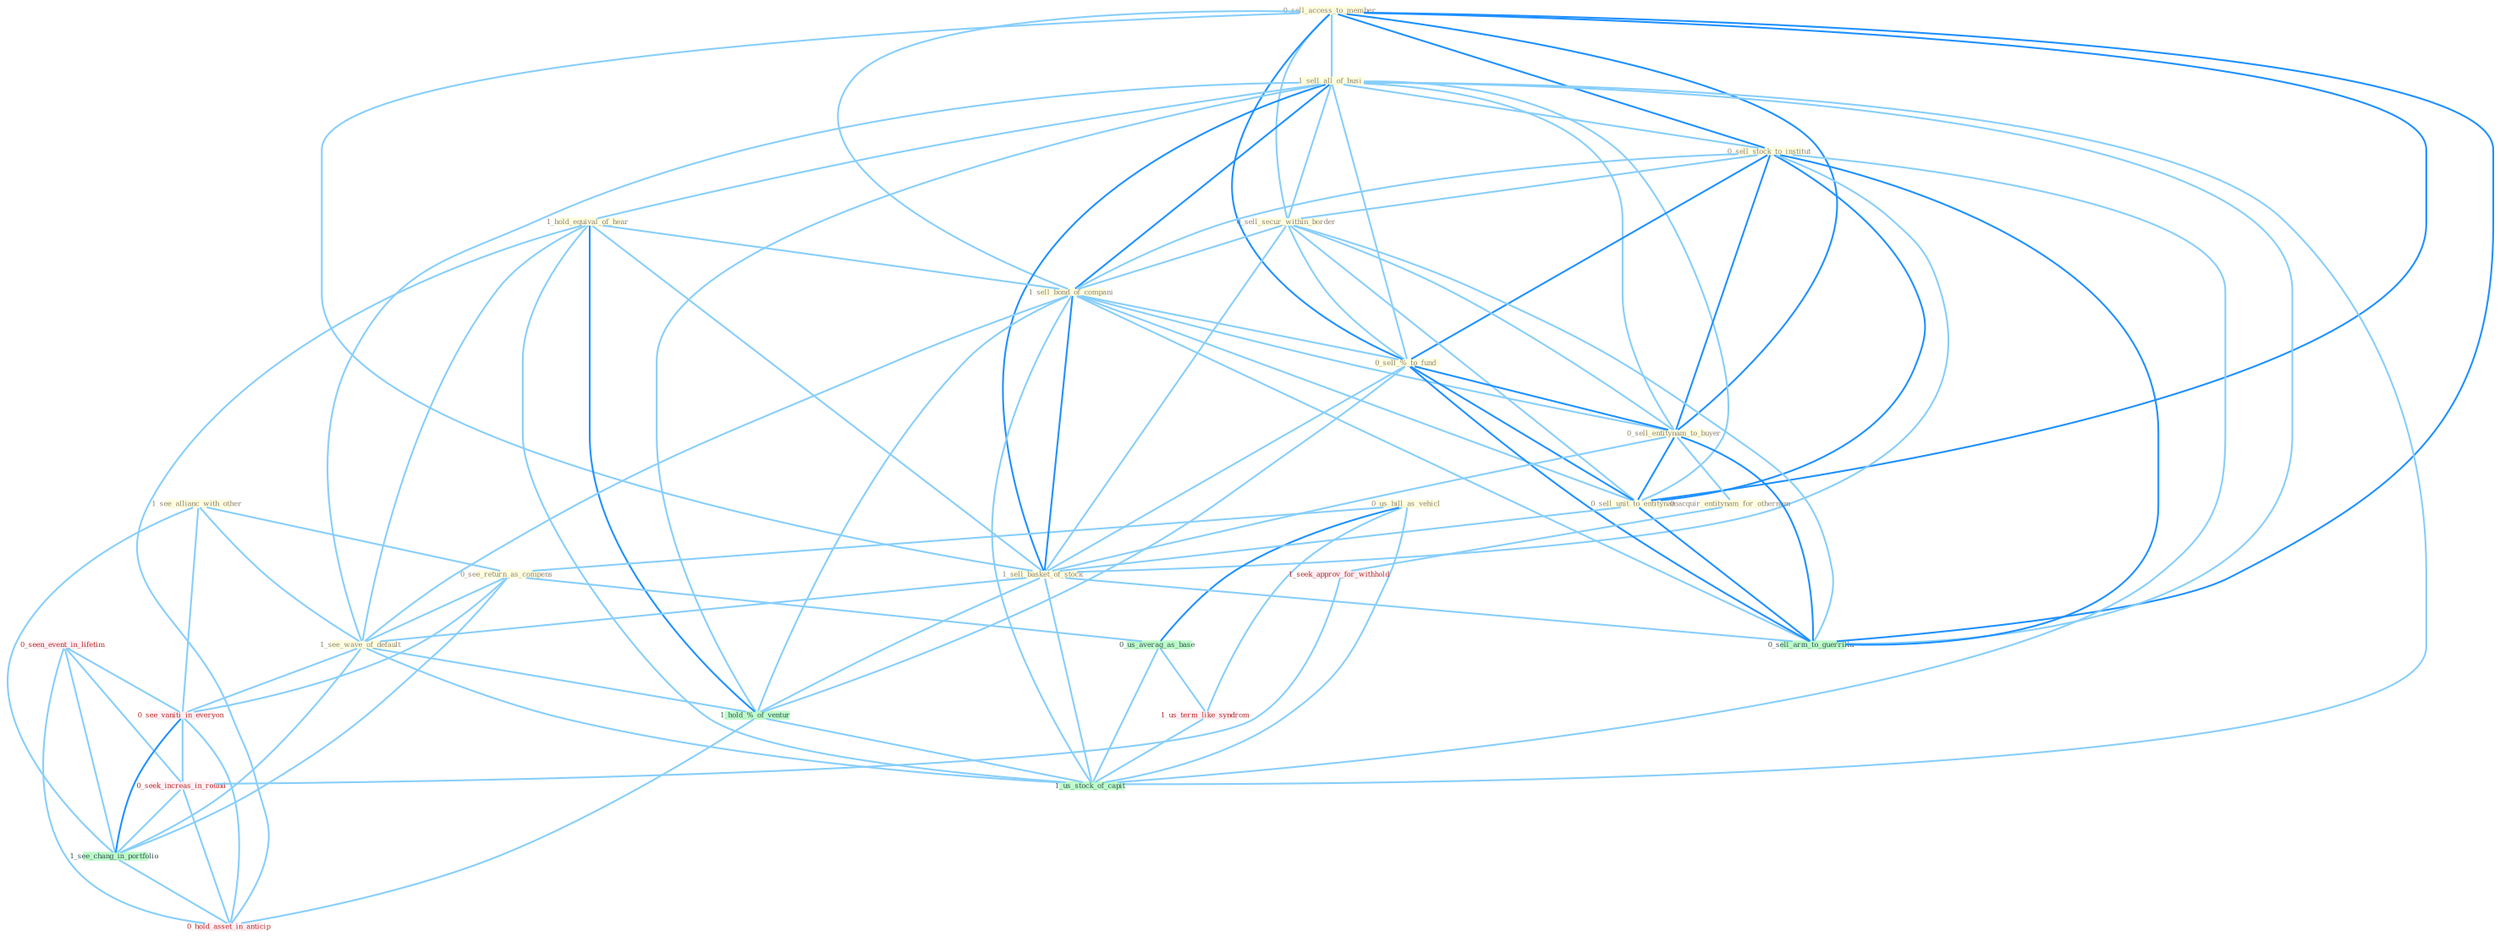 Graph G{ 
    node
    [shape=polygon,style=filled,width=.5,height=.06,color="#BDFCC9",fixedsize=true,fontsize=4,
    fontcolor="#2f4f4f"];
    {node
    [color="#ffffe0", fontcolor="#8b7d6b"] "0_sell_access_to_member " "1_sell_all_of_busi " "1_hold_equival_of_hear " "0_sell_stock_to_institut " "0_us_bill_as_vehicl " "1_see_allianc_with_other " "0_sell_secur_within_border " "1_sell_bond_of_compani " "0_sell_%_to_fund " "0_sell_entitynam_to_buyer " "0_sell_unit_to_entitynam " "1_sell_basket_of_stock " "0_see_return_as_compens " "1_see_wave_of_default " "0_acquir_entitynam_for_othernum "}
{node [color="#fff0f5", fontcolor="#b22222"] "0_seen_event_in_lifetim " "1_us_term_like_syndrom " "1_seek_approv_for_withhold " "0_see_vaniti_in_everyon " "0_seek_increas_in_round " "0_hold_asset_in_anticip "}
edge [color="#B0E2FF"];

	"0_sell_access_to_member " -- "1_sell_all_of_busi " [w="1", color="#87cefa" ];
	"0_sell_access_to_member " -- "0_sell_stock_to_institut " [w="2", color="#1e90ff" , len=0.8];
	"0_sell_access_to_member " -- "0_sell_secur_within_border " [w="1", color="#87cefa" ];
	"0_sell_access_to_member " -- "1_sell_bond_of_compani " [w="1", color="#87cefa" ];
	"0_sell_access_to_member " -- "0_sell_%_to_fund " [w="2", color="#1e90ff" , len=0.8];
	"0_sell_access_to_member " -- "0_sell_entitynam_to_buyer " [w="2", color="#1e90ff" , len=0.8];
	"0_sell_access_to_member " -- "0_sell_unit_to_entitynam " [w="2", color="#1e90ff" , len=0.8];
	"0_sell_access_to_member " -- "1_sell_basket_of_stock " [w="1", color="#87cefa" ];
	"0_sell_access_to_member " -- "0_sell_arm_to_guerrilla " [w="2", color="#1e90ff" , len=0.8];
	"1_sell_all_of_busi " -- "1_hold_equival_of_hear " [w="1", color="#87cefa" ];
	"1_sell_all_of_busi " -- "0_sell_stock_to_institut " [w="1", color="#87cefa" ];
	"1_sell_all_of_busi " -- "0_sell_secur_within_border " [w="1", color="#87cefa" ];
	"1_sell_all_of_busi " -- "1_sell_bond_of_compani " [w="2", color="#1e90ff" , len=0.8];
	"1_sell_all_of_busi " -- "0_sell_%_to_fund " [w="1", color="#87cefa" ];
	"1_sell_all_of_busi " -- "0_sell_entitynam_to_buyer " [w="1", color="#87cefa" ];
	"1_sell_all_of_busi " -- "0_sell_unit_to_entitynam " [w="1", color="#87cefa" ];
	"1_sell_all_of_busi " -- "1_sell_basket_of_stock " [w="2", color="#1e90ff" , len=0.8];
	"1_sell_all_of_busi " -- "1_see_wave_of_default " [w="1", color="#87cefa" ];
	"1_sell_all_of_busi " -- "1_hold_%_of_ventur " [w="1", color="#87cefa" ];
	"1_sell_all_of_busi " -- "0_sell_arm_to_guerrilla " [w="1", color="#87cefa" ];
	"1_sell_all_of_busi " -- "1_us_stock_of_capit " [w="1", color="#87cefa" ];
	"1_hold_equival_of_hear " -- "1_sell_bond_of_compani " [w="1", color="#87cefa" ];
	"1_hold_equival_of_hear " -- "1_sell_basket_of_stock " [w="1", color="#87cefa" ];
	"1_hold_equival_of_hear " -- "1_see_wave_of_default " [w="1", color="#87cefa" ];
	"1_hold_equival_of_hear " -- "1_hold_%_of_ventur " [w="2", color="#1e90ff" , len=0.8];
	"1_hold_equival_of_hear " -- "1_us_stock_of_capit " [w="1", color="#87cefa" ];
	"1_hold_equival_of_hear " -- "0_hold_asset_in_anticip " [w="1", color="#87cefa" ];
	"0_sell_stock_to_institut " -- "0_sell_secur_within_border " [w="1", color="#87cefa" ];
	"0_sell_stock_to_institut " -- "1_sell_bond_of_compani " [w="1", color="#87cefa" ];
	"0_sell_stock_to_institut " -- "0_sell_%_to_fund " [w="2", color="#1e90ff" , len=0.8];
	"0_sell_stock_to_institut " -- "0_sell_entitynam_to_buyer " [w="2", color="#1e90ff" , len=0.8];
	"0_sell_stock_to_institut " -- "0_sell_unit_to_entitynam " [w="2", color="#1e90ff" , len=0.8];
	"0_sell_stock_to_institut " -- "1_sell_basket_of_stock " [w="1", color="#87cefa" ];
	"0_sell_stock_to_institut " -- "0_sell_arm_to_guerrilla " [w="2", color="#1e90ff" , len=0.8];
	"0_sell_stock_to_institut " -- "1_us_stock_of_capit " [w="1", color="#87cefa" ];
	"0_us_bill_as_vehicl " -- "0_see_return_as_compens " [w="1", color="#87cefa" ];
	"0_us_bill_as_vehicl " -- "0_us_averag_as_base " [w="2", color="#1e90ff" , len=0.8];
	"0_us_bill_as_vehicl " -- "1_us_term_like_syndrom " [w="1", color="#87cefa" ];
	"0_us_bill_as_vehicl " -- "1_us_stock_of_capit " [w="1", color="#87cefa" ];
	"1_see_allianc_with_other " -- "0_see_return_as_compens " [w="1", color="#87cefa" ];
	"1_see_allianc_with_other " -- "1_see_wave_of_default " [w="1", color="#87cefa" ];
	"1_see_allianc_with_other " -- "0_see_vaniti_in_everyon " [w="1", color="#87cefa" ];
	"1_see_allianc_with_other " -- "1_see_chang_in_portfolio " [w="1", color="#87cefa" ];
	"0_sell_secur_within_border " -- "1_sell_bond_of_compani " [w="1", color="#87cefa" ];
	"0_sell_secur_within_border " -- "0_sell_%_to_fund " [w="1", color="#87cefa" ];
	"0_sell_secur_within_border " -- "0_sell_entitynam_to_buyer " [w="1", color="#87cefa" ];
	"0_sell_secur_within_border " -- "0_sell_unit_to_entitynam " [w="1", color="#87cefa" ];
	"0_sell_secur_within_border " -- "1_sell_basket_of_stock " [w="1", color="#87cefa" ];
	"0_sell_secur_within_border " -- "0_sell_arm_to_guerrilla " [w="1", color="#87cefa" ];
	"1_sell_bond_of_compani " -- "0_sell_%_to_fund " [w="1", color="#87cefa" ];
	"1_sell_bond_of_compani " -- "0_sell_entitynam_to_buyer " [w="1", color="#87cefa" ];
	"1_sell_bond_of_compani " -- "0_sell_unit_to_entitynam " [w="1", color="#87cefa" ];
	"1_sell_bond_of_compani " -- "1_sell_basket_of_stock " [w="2", color="#1e90ff" , len=0.8];
	"1_sell_bond_of_compani " -- "1_see_wave_of_default " [w="1", color="#87cefa" ];
	"1_sell_bond_of_compani " -- "1_hold_%_of_ventur " [w="1", color="#87cefa" ];
	"1_sell_bond_of_compani " -- "0_sell_arm_to_guerrilla " [w="1", color="#87cefa" ];
	"1_sell_bond_of_compani " -- "1_us_stock_of_capit " [w="1", color="#87cefa" ];
	"0_sell_%_to_fund " -- "0_sell_entitynam_to_buyer " [w="2", color="#1e90ff" , len=0.8];
	"0_sell_%_to_fund " -- "0_sell_unit_to_entitynam " [w="2", color="#1e90ff" , len=0.8];
	"0_sell_%_to_fund " -- "1_sell_basket_of_stock " [w="1", color="#87cefa" ];
	"0_sell_%_to_fund " -- "1_hold_%_of_ventur " [w="1", color="#87cefa" ];
	"0_sell_%_to_fund " -- "0_sell_arm_to_guerrilla " [w="2", color="#1e90ff" , len=0.8];
	"0_sell_entitynam_to_buyer " -- "0_sell_unit_to_entitynam " [w="2", color="#1e90ff" , len=0.8];
	"0_sell_entitynam_to_buyer " -- "1_sell_basket_of_stock " [w="1", color="#87cefa" ];
	"0_sell_entitynam_to_buyer " -- "0_acquir_entitynam_for_othernum " [w="1", color="#87cefa" ];
	"0_sell_entitynam_to_buyer " -- "0_sell_arm_to_guerrilla " [w="2", color="#1e90ff" , len=0.8];
	"0_sell_unit_to_entitynam " -- "1_sell_basket_of_stock " [w="1", color="#87cefa" ];
	"0_sell_unit_to_entitynam " -- "0_sell_arm_to_guerrilla " [w="2", color="#1e90ff" , len=0.8];
	"1_sell_basket_of_stock " -- "1_see_wave_of_default " [w="1", color="#87cefa" ];
	"1_sell_basket_of_stock " -- "1_hold_%_of_ventur " [w="1", color="#87cefa" ];
	"1_sell_basket_of_stock " -- "0_sell_arm_to_guerrilla " [w="1", color="#87cefa" ];
	"1_sell_basket_of_stock " -- "1_us_stock_of_capit " [w="1", color="#87cefa" ];
	"0_see_return_as_compens " -- "1_see_wave_of_default " [w="1", color="#87cefa" ];
	"0_see_return_as_compens " -- "0_us_averag_as_base " [w="1", color="#87cefa" ];
	"0_see_return_as_compens " -- "0_see_vaniti_in_everyon " [w="1", color="#87cefa" ];
	"0_see_return_as_compens " -- "1_see_chang_in_portfolio " [w="1", color="#87cefa" ];
	"1_see_wave_of_default " -- "1_hold_%_of_ventur " [w="1", color="#87cefa" ];
	"1_see_wave_of_default " -- "0_see_vaniti_in_everyon " [w="1", color="#87cefa" ];
	"1_see_wave_of_default " -- "1_us_stock_of_capit " [w="1", color="#87cefa" ];
	"1_see_wave_of_default " -- "1_see_chang_in_portfolio " [w="1", color="#87cefa" ];
	"0_acquir_entitynam_for_othernum " -- "1_seek_approv_for_withhold " [w="1", color="#87cefa" ];
	"0_seen_event_in_lifetim " -- "0_see_vaniti_in_everyon " [w="1", color="#87cefa" ];
	"0_seen_event_in_lifetim " -- "0_seek_increas_in_round " [w="1", color="#87cefa" ];
	"0_seen_event_in_lifetim " -- "1_see_chang_in_portfolio " [w="1", color="#87cefa" ];
	"0_seen_event_in_lifetim " -- "0_hold_asset_in_anticip " [w="1", color="#87cefa" ];
	"0_us_averag_as_base " -- "1_us_term_like_syndrom " [w="1", color="#87cefa" ];
	"0_us_averag_as_base " -- "1_us_stock_of_capit " [w="1", color="#87cefa" ];
	"1_us_term_like_syndrom " -- "1_us_stock_of_capit " [w="1", color="#87cefa" ];
	"1_seek_approv_for_withhold " -- "0_seek_increas_in_round " [w="1", color="#87cefa" ];
	"1_hold_%_of_ventur " -- "1_us_stock_of_capit " [w="1", color="#87cefa" ];
	"1_hold_%_of_ventur " -- "0_hold_asset_in_anticip " [w="1", color="#87cefa" ];
	"0_see_vaniti_in_everyon " -- "0_seek_increas_in_round " [w="1", color="#87cefa" ];
	"0_see_vaniti_in_everyon " -- "1_see_chang_in_portfolio " [w="2", color="#1e90ff" , len=0.8];
	"0_see_vaniti_in_everyon " -- "0_hold_asset_in_anticip " [w="1", color="#87cefa" ];
	"0_seek_increas_in_round " -- "1_see_chang_in_portfolio " [w="1", color="#87cefa" ];
	"0_seek_increas_in_round " -- "0_hold_asset_in_anticip " [w="1", color="#87cefa" ];
	"1_see_chang_in_portfolio " -- "0_hold_asset_in_anticip " [w="1", color="#87cefa" ];
}